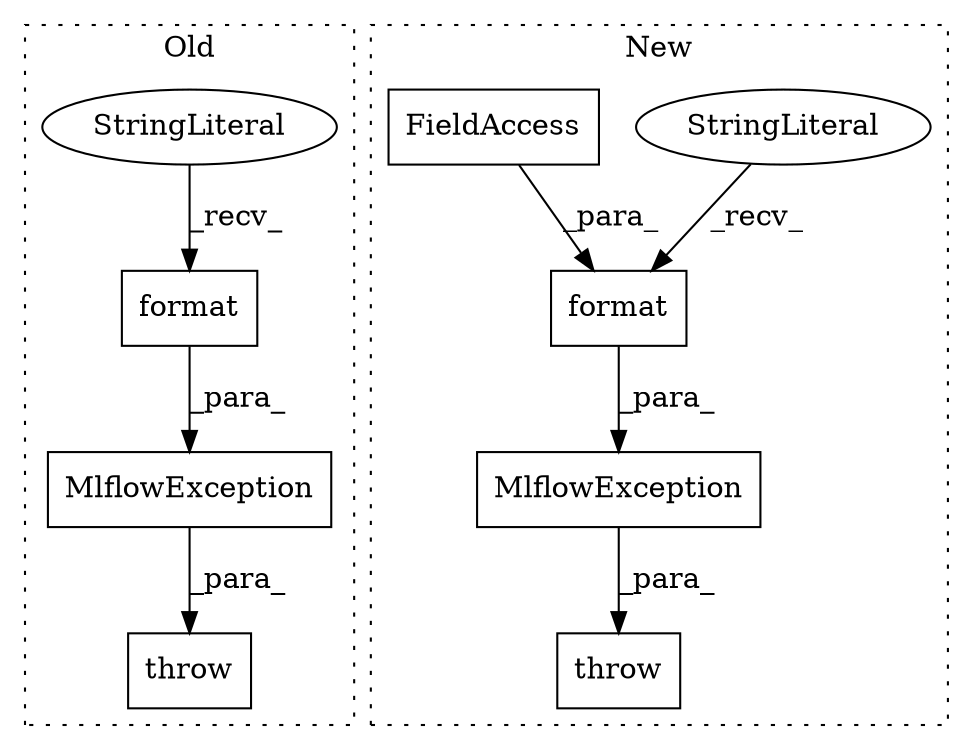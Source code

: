 digraph G {
subgraph cluster0 {
1 [label="throw" a="53" s="10116" l="6" shape="box"];
4 [label="MlflowException" a="32" s="10122,10249" l="16,1" shape="box"];
5 [label="format" a="32" s="10183,10223" l="14,2" shape="box"];
6 [label="StringLiteral" a="45" s="10138" l="44" shape="ellipse"];
label = "Old";
style="dotted";
}
subgraph cluster1 {
2 [label="MlflowException" a="32" s="11978,12211" l="16,1" shape="box"];
3 [label="throw" a="53" s="11972" l="6" shape="box"];
7 [label="format" a="32" s="12139,12186" l="7,1" shape="box"];
8 [label="StringLiteral" a="45" s="11994" l="144" shape="ellipse"];
9 [label="FieldAccess" a="22" s="12146" l="9" shape="box"];
label = "New";
style="dotted";
}
2 -> 3 [label="_para_"];
4 -> 1 [label="_para_"];
5 -> 4 [label="_para_"];
6 -> 5 [label="_recv_"];
7 -> 2 [label="_para_"];
8 -> 7 [label="_recv_"];
9 -> 7 [label="_para_"];
}